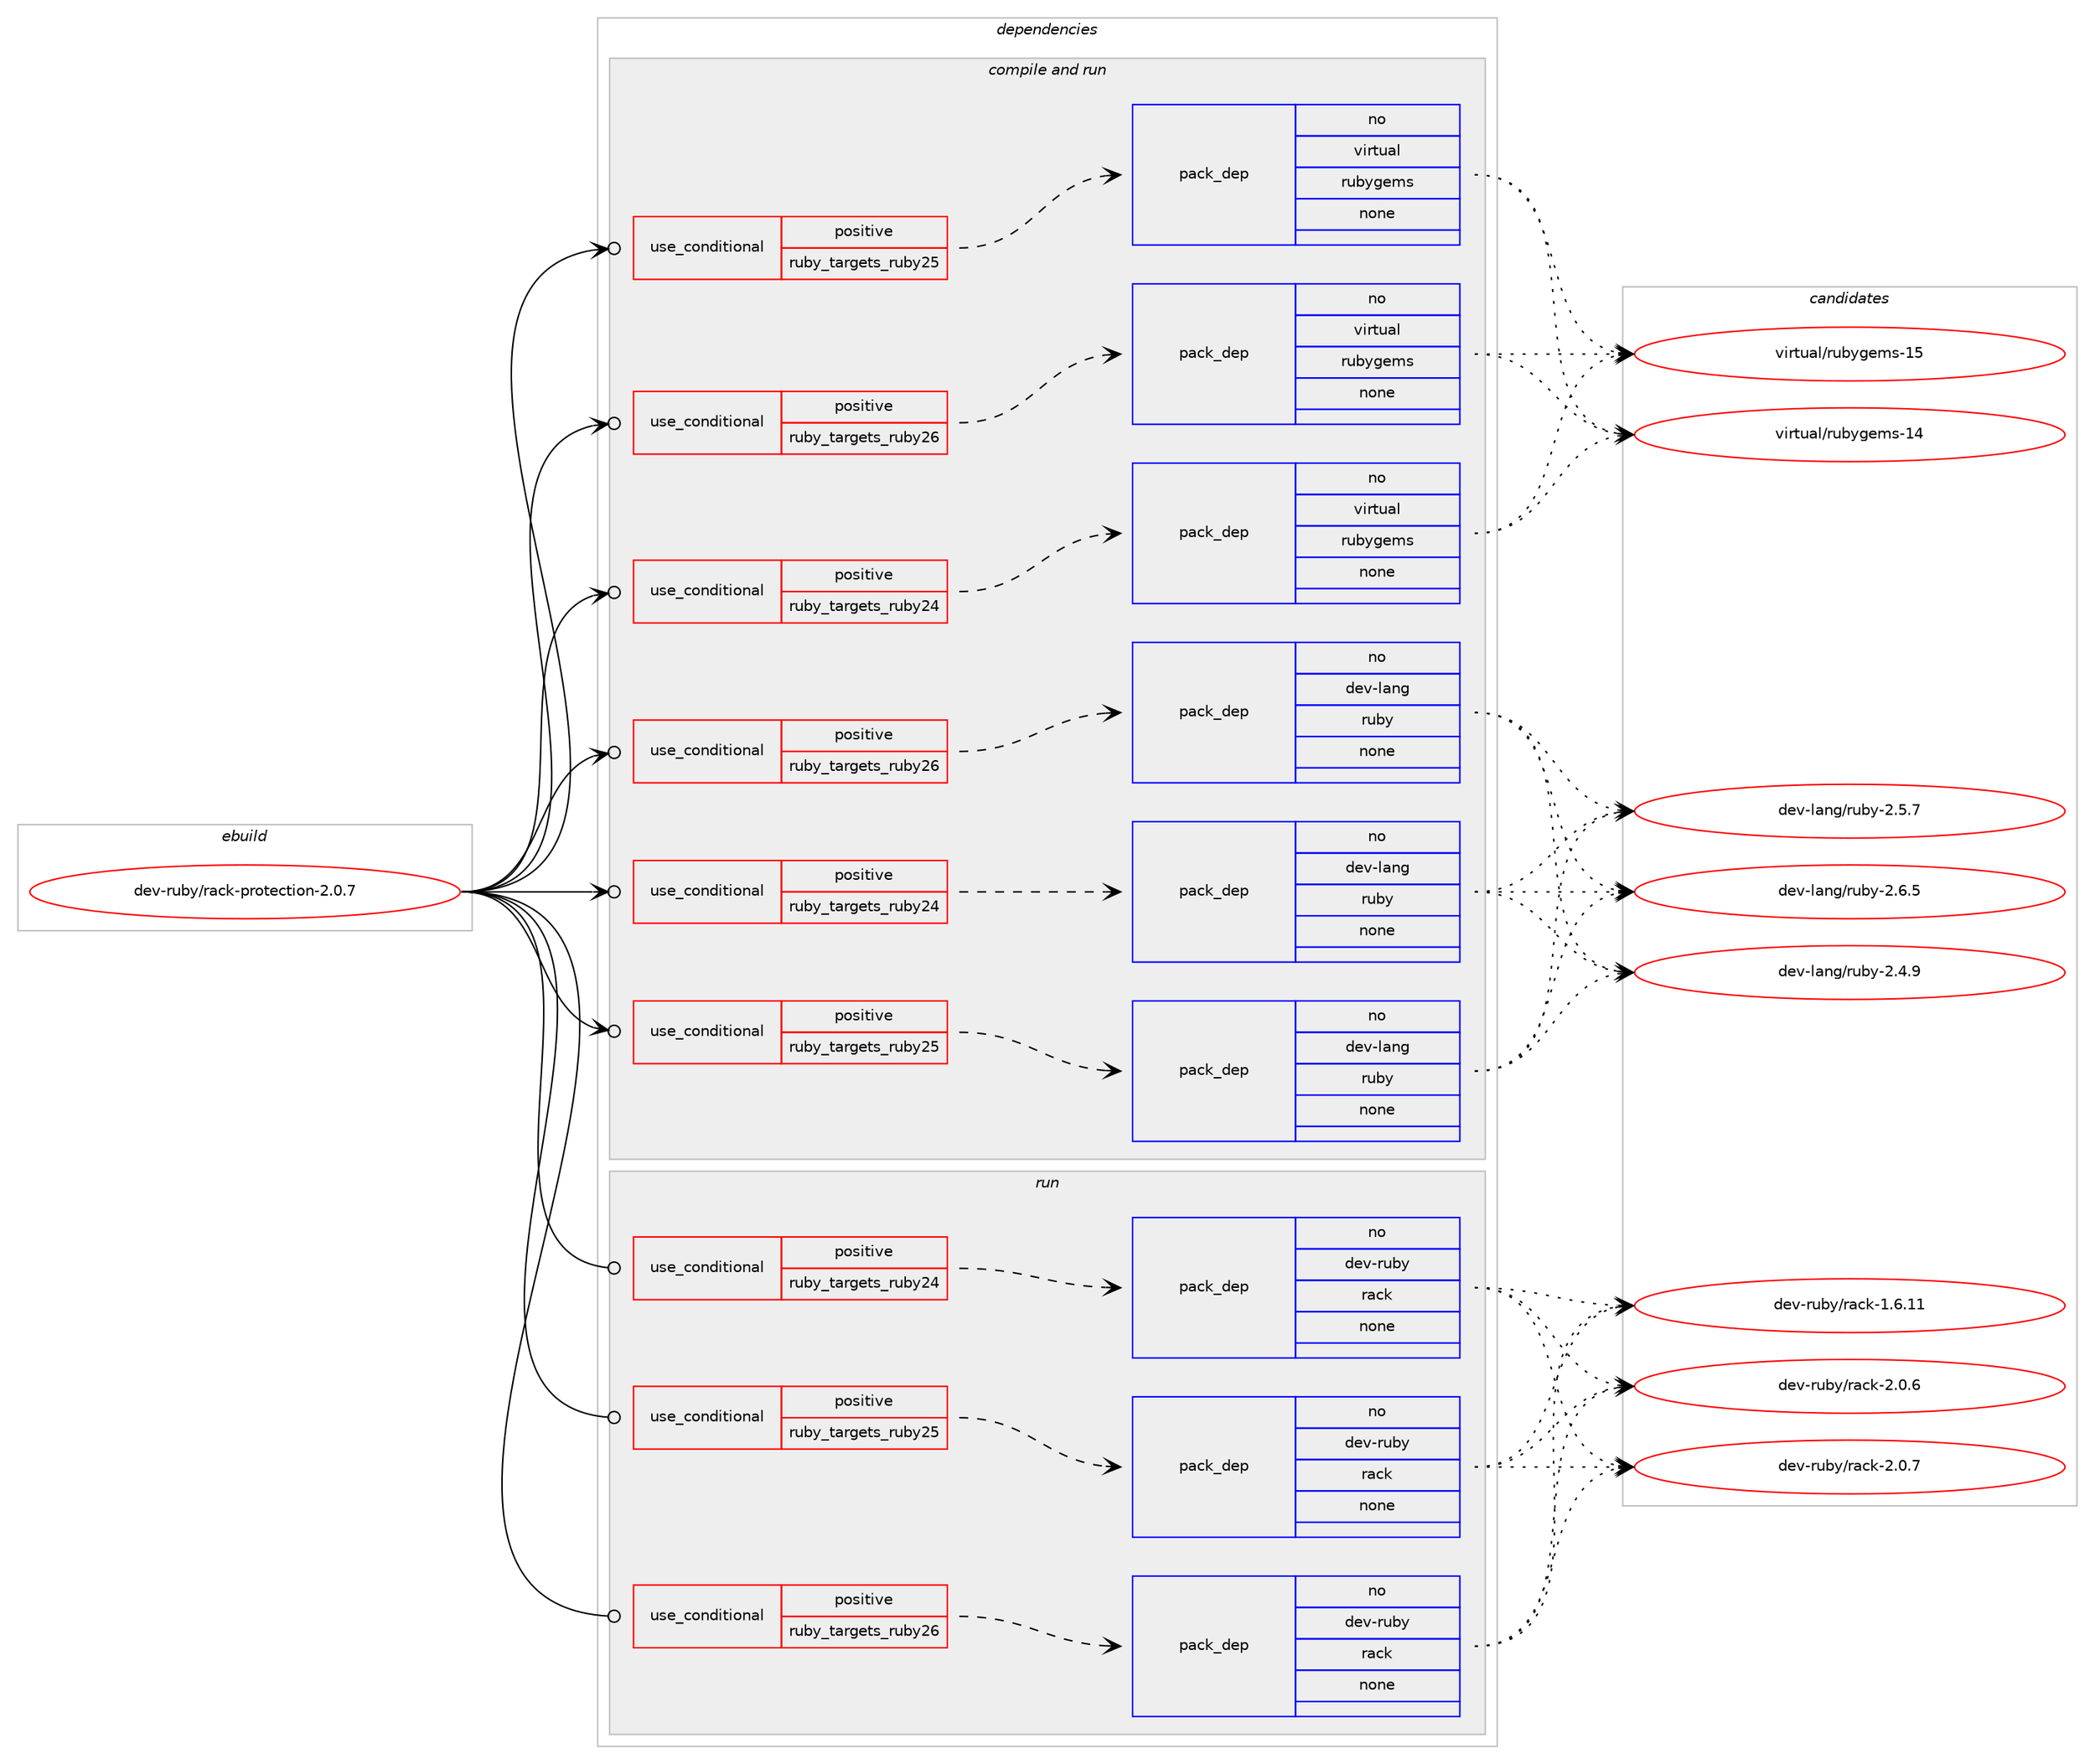 digraph prolog {

# *************
# Graph options
# *************

newrank=true;
concentrate=true;
compound=true;
graph [rankdir=LR,fontname=Helvetica,fontsize=10,ranksep=1.5];#, ranksep=2.5, nodesep=0.2];
edge  [arrowhead=vee];
node  [fontname=Helvetica,fontsize=10];

# **********
# The ebuild
# **********

subgraph cluster_leftcol {
color=gray;
rank=same;
label=<<i>ebuild</i>>;
id [label="dev-ruby/rack-protection-2.0.7", color=red, width=4, href="../dev-ruby/rack-protection-2.0.7.svg"];
}

# ****************
# The dependencies
# ****************

subgraph cluster_midcol {
color=gray;
label=<<i>dependencies</i>>;
subgraph cluster_compile {
fillcolor="#eeeeee";
style=filled;
label=<<i>compile</i>>;
}
subgraph cluster_compileandrun {
fillcolor="#eeeeee";
style=filled;
label=<<i>compile and run</i>>;
subgraph cond171429 {
dependency702613 [label=<<TABLE BORDER="0" CELLBORDER="1" CELLSPACING="0" CELLPADDING="4"><TR><TD ROWSPAN="3" CELLPADDING="10">use_conditional</TD></TR><TR><TD>positive</TD></TR><TR><TD>ruby_targets_ruby24</TD></TR></TABLE>>, shape=none, color=red];
subgraph pack519154 {
dependency702614 [label=<<TABLE BORDER="0" CELLBORDER="1" CELLSPACING="0" CELLPADDING="4" WIDTH="220"><TR><TD ROWSPAN="6" CELLPADDING="30">pack_dep</TD></TR><TR><TD WIDTH="110">no</TD></TR><TR><TD>dev-lang</TD></TR><TR><TD>ruby</TD></TR><TR><TD>none</TD></TR><TR><TD></TD></TR></TABLE>>, shape=none, color=blue];
}
dependency702613:e -> dependency702614:w [weight=20,style="dashed",arrowhead="vee"];
}
id:e -> dependency702613:w [weight=20,style="solid",arrowhead="odotvee"];
subgraph cond171430 {
dependency702615 [label=<<TABLE BORDER="0" CELLBORDER="1" CELLSPACING="0" CELLPADDING="4"><TR><TD ROWSPAN="3" CELLPADDING="10">use_conditional</TD></TR><TR><TD>positive</TD></TR><TR><TD>ruby_targets_ruby24</TD></TR></TABLE>>, shape=none, color=red];
subgraph pack519155 {
dependency702616 [label=<<TABLE BORDER="0" CELLBORDER="1" CELLSPACING="0" CELLPADDING="4" WIDTH="220"><TR><TD ROWSPAN="6" CELLPADDING="30">pack_dep</TD></TR><TR><TD WIDTH="110">no</TD></TR><TR><TD>virtual</TD></TR><TR><TD>rubygems</TD></TR><TR><TD>none</TD></TR><TR><TD></TD></TR></TABLE>>, shape=none, color=blue];
}
dependency702615:e -> dependency702616:w [weight=20,style="dashed",arrowhead="vee"];
}
id:e -> dependency702615:w [weight=20,style="solid",arrowhead="odotvee"];
subgraph cond171431 {
dependency702617 [label=<<TABLE BORDER="0" CELLBORDER="1" CELLSPACING="0" CELLPADDING="4"><TR><TD ROWSPAN="3" CELLPADDING="10">use_conditional</TD></TR><TR><TD>positive</TD></TR><TR><TD>ruby_targets_ruby25</TD></TR></TABLE>>, shape=none, color=red];
subgraph pack519156 {
dependency702618 [label=<<TABLE BORDER="0" CELLBORDER="1" CELLSPACING="0" CELLPADDING="4" WIDTH="220"><TR><TD ROWSPAN="6" CELLPADDING="30">pack_dep</TD></TR><TR><TD WIDTH="110">no</TD></TR><TR><TD>dev-lang</TD></TR><TR><TD>ruby</TD></TR><TR><TD>none</TD></TR><TR><TD></TD></TR></TABLE>>, shape=none, color=blue];
}
dependency702617:e -> dependency702618:w [weight=20,style="dashed",arrowhead="vee"];
}
id:e -> dependency702617:w [weight=20,style="solid",arrowhead="odotvee"];
subgraph cond171432 {
dependency702619 [label=<<TABLE BORDER="0" CELLBORDER="1" CELLSPACING="0" CELLPADDING="4"><TR><TD ROWSPAN="3" CELLPADDING="10">use_conditional</TD></TR><TR><TD>positive</TD></TR><TR><TD>ruby_targets_ruby25</TD></TR></TABLE>>, shape=none, color=red];
subgraph pack519157 {
dependency702620 [label=<<TABLE BORDER="0" CELLBORDER="1" CELLSPACING="0" CELLPADDING="4" WIDTH="220"><TR><TD ROWSPAN="6" CELLPADDING="30">pack_dep</TD></TR><TR><TD WIDTH="110">no</TD></TR><TR><TD>virtual</TD></TR><TR><TD>rubygems</TD></TR><TR><TD>none</TD></TR><TR><TD></TD></TR></TABLE>>, shape=none, color=blue];
}
dependency702619:e -> dependency702620:w [weight=20,style="dashed",arrowhead="vee"];
}
id:e -> dependency702619:w [weight=20,style="solid",arrowhead="odotvee"];
subgraph cond171433 {
dependency702621 [label=<<TABLE BORDER="0" CELLBORDER="1" CELLSPACING="0" CELLPADDING="4"><TR><TD ROWSPAN="3" CELLPADDING="10">use_conditional</TD></TR><TR><TD>positive</TD></TR><TR><TD>ruby_targets_ruby26</TD></TR></TABLE>>, shape=none, color=red];
subgraph pack519158 {
dependency702622 [label=<<TABLE BORDER="0" CELLBORDER="1" CELLSPACING="0" CELLPADDING="4" WIDTH="220"><TR><TD ROWSPAN="6" CELLPADDING="30">pack_dep</TD></TR><TR><TD WIDTH="110">no</TD></TR><TR><TD>dev-lang</TD></TR><TR><TD>ruby</TD></TR><TR><TD>none</TD></TR><TR><TD></TD></TR></TABLE>>, shape=none, color=blue];
}
dependency702621:e -> dependency702622:w [weight=20,style="dashed",arrowhead="vee"];
}
id:e -> dependency702621:w [weight=20,style="solid",arrowhead="odotvee"];
subgraph cond171434 {
dependency702623 [label=<<TABLE BORDER="0" CELLBORDER="1" CELLSPACING="0" CELLPADDING="4"><TR><TD ROWSPAN="3" CELLPADDING="10">use_conditional</TD></TR><TR><TD>positive</TD></TR><TR><TD>ruby_targets_ruby26</TD></TR></TABLE>>, shape=none, color=red];
subgraph pack519159 {
dependency702624 [label=<<TABLE BORDER="0" CELLBORDER="1" CELLSPACING="0" CELLPADDING="4" WIDTH="220"><TR><TD ROWSPAN="6" CELLPADDING="30">pack_dep</TD></TR><TR><TD WIDTH="110">no</TD></TR><TR><TD>virtual</TD></TR><TR><TD>rubygems</TD></TR><TR><TD>none</TD></TR><TR><TD></TD></TR></TABLE>>, shape=none, color=blue];
}
dependency702623:e -> dependency702624:w [weight=20,style="dashed",arrowhead="vee"];
}
id:e -> dependency702623:w [weight=20,style="solid",arrowhead="odotvee"];
}
subgraph cluster_run {
fillcolor="#eeeeee";
style=filled;
label=<<i>run</i>>;
subgraph cond171435 {
dependency702625 [label=<<TABLE BORDER="0" CELLBORDER="1" CELLSPACING="0" CELLPADDING="4"><TR><TD ROWSPAN="3" CELLPADDING="10">use_conditional</TD></TR><TR><TD>positive</TD></TR><TR><TD>ruby_targets_ruby24</TD></TR></TABLE>>, shape=none, color=red];
subgraph pack519160 {
dependency702626 [label=<<TABLE BORDER="0" CELLBORDER="1" CELLSPACING="0" CELLPADDING="4" WIDTH="220"><TR><TD ROWSPAN="6" CELLPADDING="30">pack_dep</TD></TR><TR><TD WIDTH="110">no</TD></TR><TR><TD>dev-ruby</TD></TR><TR><TD>rack</TD></TR><TR><TD>none</TD></TR><TR><TD></TD></TR></TABLE>>, shape=none, color=blue];
}
dependency702625:e -> dependency702626:w [weight=20,style="dashed",arrowhead="vee"];
}
id:e -> dependency702625:w [weight=20,style="solid",arrowhead="odot"];
subgraph cond171436 {
dependency702627 [label=<<TABLE BORDER="0" CELLBORDER="1" CELLSPACING="0" CELLPADDING="4"><TR><TD ROWSPAN="3" CELLPADDING="10">use_conditional</TD></TR><TR><TD>positive</TD></TR><TR><TD>ruby_targets_ruby25</TD></TR></TABLE>>, shape=none, color=red];
subgraph pack519161 {
dependency702628 [label=<<TABLE BORDER="0" CELLBORDER="1" CELLSPACING="0" CELLPADDING="4" WIDTH="220"><TR><TD ROWSPAN="6" CELLPADDING="30">pack_dep</TD></TR><TR><TD WIDTH="110">no</TD></TR><TR><TD>dev-ruby</TD></TR><TR><TD>rack</TD></TR><TR><TD>none</TD></TR><TR><TD></TD></TR></TABLE>>, shape=none, color=blue];
}
dependency702627:e -> dependency702628:w [weight=20,style="dashed",arrowhead="vee"];
}
id:e -> dependency702627:w [weight=20,style="solid",arrowhead="odot"];
subgraph cond171437 {
dependency702629 [label=<<TABLE BORDER="0" CELLBORDER="1" CELLSPACING="0" CELLPADDING="4"><TR><TD ROWSPAN="3" CELLPADDING="10">use_conditional</TD></TR><TR><TD>positive</TD></TR><TR><TD>ruby_targets_ruby26</TD></TR></TABLE>>, shape=none, color=red];
subgraph pack519162 {
dependency702630 [label=<<TABLE BORDER="0" CELLBORDER="1" CELLSPACING="0" CELLPADDING="4" WIDTH="220"><TR><TD ROWSPAN="6" CELLPADDING="30">pack_dep</TD></TR><TR><TD WIDTH="110">no</TD></TR><TR><TD>dev-ruby</TD></TR><TR><TD>rack</TD></TR><TR><TD>none</TD></TR><TR><TD></TD></TR></TABLE>>, shape=none, color=blue];
}
dependency702629:e -> dependency702630:w [weight=20,style="dashed",arrowhead="vee"];
}
id:e -> dependency702629:w [weight=20,style="solid",arrowhead="odot"];
}
}

# **************
# The candidates
# **************

subgraph cluster_choices {
rank=same;
color=gray;
label=<<i>candidates</i>>;

subgraph choice519154 {
color=black;
nodesep=1;
choice10010111845108971101034711411798121455046524657 [label="dev-lang/ruby-2.4.9", color=red, width=4,href="../dev-lang/ruby-2.4.9.svg"];
choice10010111845108971101034711411798121455046534655 [label="dev-lang/ruby-2.5.7", color=red, width=4,href="../dev-lang/ruby-2.5.7.svg"];
choice10010111845108971101034711411798121455046544653 [label="dev-lang/ruby-2.6.5", color=red, width=4,href="../dev-lang/ruby-2.6.5.svg"];
dependency702614:e -> choice10010111845108971101034711411798121455046524657:w [style=dotted,weight="100"];
dependency702614:e -> choice10010111845108971101034711411798121455046534655:w [style=dotted,weight="100"];
dependency702614:e -> choice10010111845108971101034711411798121455046544653:w [style=dotted,weight="100"];
}
subgraph choice519155 {
color=black;
nodesep=1;
choice118105114116117971084711411798121103101109115454952 [label="virtual/rubygems-14", color=red, width=4,href="../virtual/rubygems-14.svg"];
choice118105114116117971084711411798121103101109115454953 [label="virtual/rubygems-15", color=red, width=4,href="../virtual/rubygems-15.svg"];
dependency702616:e -> choice118105114116117971084711411798121103101109115454952:w [style=dotted,weight="100"];
dependency702616:e -> choice118105114116117971084711411798121103101109115454953:w [style=dotted,weight="100"];
}
subgraph choice519156 {
color=black;
nodesep=1;
choice10010111845108971101034711411798121455046524657 [label="dev-lang/ruby-2.4.9", color=red, width=4,href="../dev-lang/ruby-2.4.9.svg"];
choice10010111845108971101034711411798121455046534655 [label="dev-lang/ruby-2.5.7", color=red, width=4,href="../dev-lang/ruby-2.5.7.svg"];
choice10010111845108971101034711411798121455046544653 [label="dev-lang/ruby-2.6.5", color=red, width=4,href="../dev-lang/ruby-2.6.5.svg"];
dependency702618:e -> choice10010111845108971101034711411798121455046524657:w [style=dotted,weight="100"];
dependency702618:e -> choice10010111845108971101034711411798121455046534655:w [style=dotted,weight="100"];
dependency702618:e -> choice10010111845108971101034711411798121455046544653:w [style=dotted,weight="100"];
}
subgraph choice519157 {
color=black;
nodesep=1;
choice118105114116117971084711411798121103101109115454952 [label="virtual/rubygems-14", color=red, width=4,href="../virtual/rubygems-14.svg"];
choice118105114116117971084711411798121103101109115454953 [label="virtual/rubygems-15", color=red, width=4,href="../virtual/rubygems-15.svg"];
dependency702620:e -> choice118105114116117971084711411798121103101109115454952:w [style=dotted,weight="100"];
dependency702620:e -> choice118105114116117971084711411798121103101109115454953:w [style=dotted,weight="100"];
}
subgraph choice519158 {
color=black;
nodesep=1;
choice10010111845108971101034711411798121455046524657 [label="dev-lang/ruby-2.4.9", color=red, width=4,href="../dev-lang/ruby-2.4.9.svg"];
choice10010111845108971101034711411798121455046534655 [label="dev-lang/ruby-2.5.7", color=red, width=4,href="../dev-lang/ruby-2.5.7.svg"];
choice10010111845108971101034711411798121455046544653 [label="dev-lang/ruby-2.6.5", color=red, width=4,href="../dev-lang/ruby-2.6.5.svg"];
dependency702622:e -> choice10010111845108971101034711411798121455046524657:w [style=dotted,weight="100"];
dependency702622:e -> choice10010111845108971101034711411798121455046534655:w [style=dotted,weight="100"];
dependency702622:e -> choice10010111845108971101034711411798121455046544653:w [style=dotted,weight="100"];
}
subgraph choice519159 {
color=black;
nodesep=1;
choice118105114116117971084711411798121103101109115454952 [label="virtual/rubygems-14", color=red, width=4,href="../virtual/rubygems-14.svg"];
choice118105114116117971084711411798121103101109115454953 [label="virtual/rubygems-15", color=red, width=4,href="../virtual/rubygems-15.svg"];
dependency702624:e -> choice118105114116117971084711411798121103101109115454952:w [style=dotted,weight="100"];
dependency702624:e -> choice118105114116117971084711411798121103101109115454953:w [style=dotted,weight="100"];
}
subgraph choice519160 {
color=black;
nodesep=1;
choice100101118451141179812147114979910745494654464949 [label="dev-ruby/rack-1.6.11", color=red, width=4,href="../dev-ruby/rack-1.6.11.svg"];
choice1001011184511411798121471149799107455046484654 [label="dev-ruby/rack-2.0.6", color=red, width=4,href="../dev-ruby/rack-2.0.6.svg"];
choice1001011184511411798121471149799107455046484655 [label="dev-ruby/rack-2.0.7", color=red, width=4,href="../dev-ruby/rack-2.0.7.svg"];
dependency702626:e -> choice100101118451141179812147114979910745494654464949:w [style=dotted,weight="100"];
dependency702626:e -> choice1001011184511411798121471149799107455046484654:w [style=dotted,weight="100"];
dependency702626:e -> choice1001011184511411798121471149799107455046484655:w [style=dotted,weight="100"];
}
subgraph choice519161 {
color=black;
nodesep=1;
choice100101118451141179812147114979910745494654464949 [label="dev-ruby/rack-1.6.11", color=red, width=4,href="../dev-ruby/rack-1.6.11.svg"];
choice1001011184511411798121471149799107455046484654 [label="dev-ruby/rack-2.0.6", color=red, width=4,href="../dev-ruby/rack-2.0.6.svg"];
choice1001011184511411798121471149799107455046484655 [label="dev-ruby/rack-2.0.7", color=red, width=4,href="../dev-ruby/rack-2.0.7.svg"];
dependency702628:e -> choice100101118451141179812147114979910745494654464949:w [style=dotted,weight="100"];
dependency702628:e -> choice1001011184511411798121471149799107455046484654:w [style=dotted,weight="100"];
dependency702628:e -> choice1001011184511411798121471149799107455046484655:w [style=dotted,weight="100"];
}
subgraph choice519162 {
color=black;
nodesep=1;
choice100101118451141179812147114979910745494654464949 [label="dev-ruby/rack-1.6.11", color=red, width=4,href="../dev-ruby/rack-1.6.11.svg"];
choice1001011184511411798121471149799107455046484654 [label="dev-ruby/rack-2.0.6", color=red, width=4,href="../dev-ruby/rack-2.0.6.svg"];
choice1001011184511411798121471149799107455046484655 [label="dev-ruby/rack-2.0.7", color=red, width=4,href="../dev-ruby/rack-2.0.7.svg"];
dependency702630:e -> choice100101118451141179812147114979910745494654464949:w [style=dotted,weight="100"];
dependency702630:e -> choice1001011184511411798121471149799107455046484654:w [style=dotted,weight="100"];
dependency702630:e -> choice1001011184511411798121471149799107455046484655:w [style=dotted,weight="100"];
}
}

}

